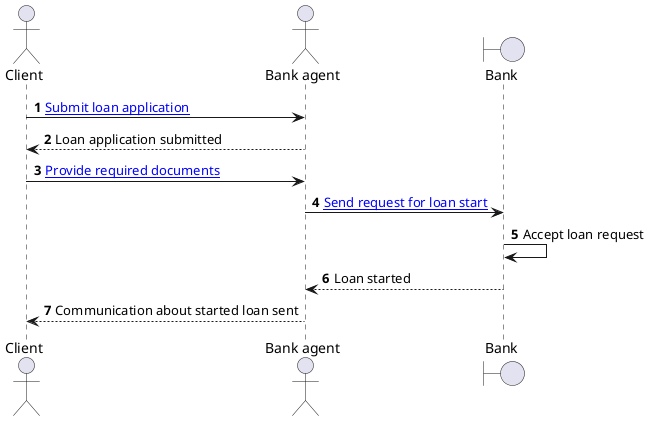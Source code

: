 @startuml
autonumber
actor Client as client
actor       "Bank agent" as bankAgent
boundary    "Bank" as bank
client -> bankAgent : [[https://github.com/PawelJaworski/ddd-loan-application/blob/main/src/main/java/pl/javorek/ddd/service/applicationforloan/application/command/ApplicationForALoanCmdFacade.java Submit loan application]]
bankAgent --> client : Loan application submitted
client -> bankAgent : [[https://github.com/PawelJaworski/ddd-loan-application/blob/main/src/main/java/pl/javorek/ddd/service/applicationforloan/application/command/ApplicationForALoanCmdFacade.java Provide required documents]]
bankAgent -> bank : [[https://github.com/PawelJaworski/ddd-loan-application/blob/main/src/main/java/pl/javorek/ddd/service/applicationforloan/application/command/ApplicationForALoanCmdFacade.java Send request for loan start]]
bank -> bank : Accept loan request
bank --> bankAgent : Loan started
bankAgent --> client : Communication about started loan sent
@enduml
